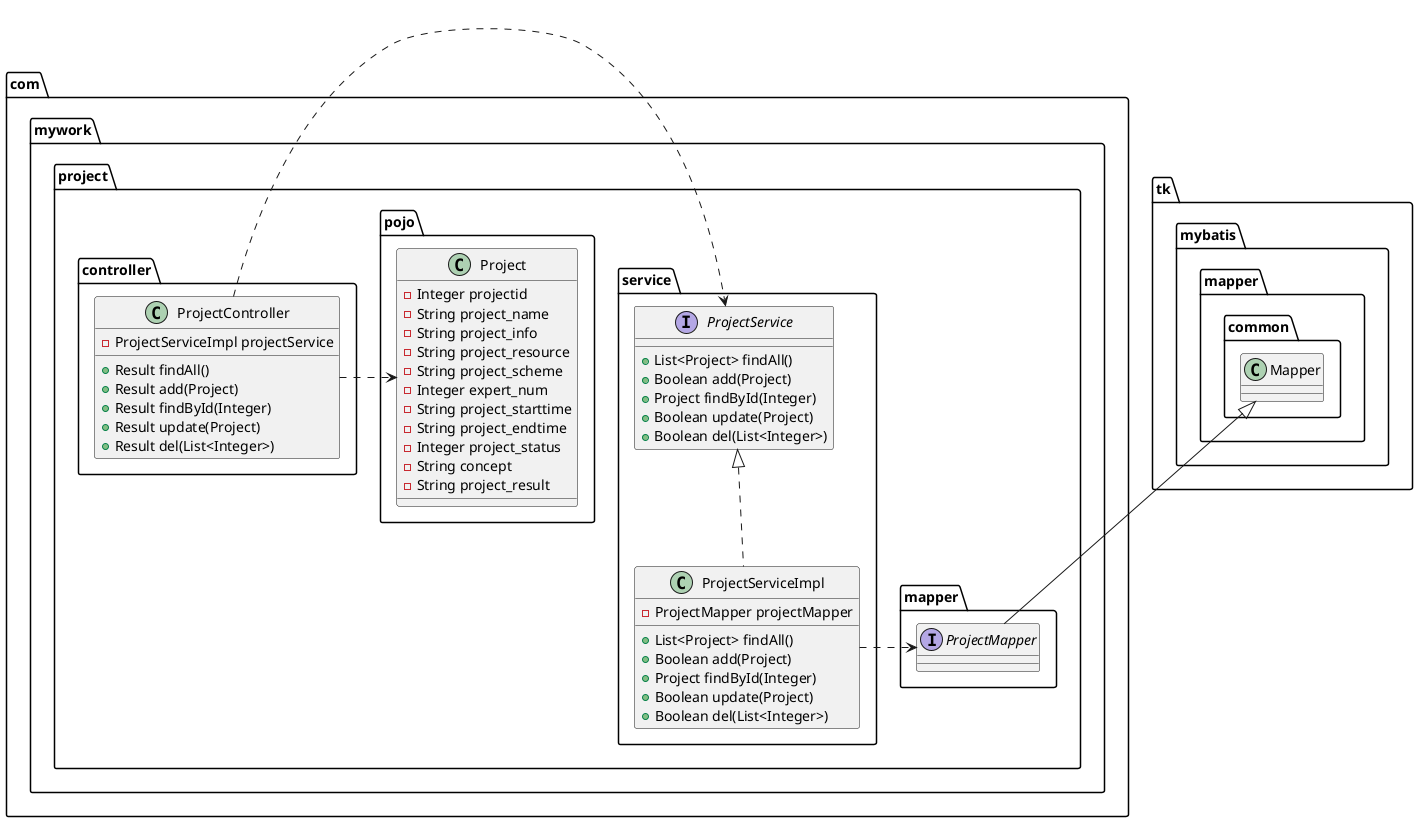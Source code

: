 @startuml
interface com.mywork.project.mapper.ProjectMapper {
}
interface com.mywork.project.service.ProjectService {
+ List<Project> findAll()
+ Boolean add(Project)
+ Project findById(Integer)
+ Boolean update(Project)
+ Boolean del(List<Integer>)
}
class com.mywork.project.pojo.Project {
- Integer projectid
- String project_name
- String project_info
- String project_resource
- String project_scheme
- Integer expert_num
- String project_starttime
- String project_endtime
- Integer project_status
- String concept
- String project_result

}
class com.mywork.project.service.ProjectServiceImpl {
- ProjectMapper projectMapper
+ List<Project> findAll()
+ Boolean add(Project)
+ Project findById(Integer)
+ Boolean update(Project)
+ Boolean del(List<Integer>)
}
class com.mywork.project.controller.ProjectController {
- ProjectServiceImpl projectService
+ Result findAll()
+ Result add(Project)
+ Result findById(Integer)
+ Result update(Project)
+ Result del(List<Integer>)
}
com.mywork.project.pojo.Project -[hidden]> com.mywork.project.controller.ProjectController
com.mywork.project.controller.ProjectController ..> com.mywork.project.pojo.Project
com.mywork.project.controller.ProjectController ..> com.mywork.project.service.ProjectService
com.mywork.project.service.ProjectServiceImpl ..>  com.mywork.project.mapper.ProjectMapper
com.mywork.project.mapper.ProjectMapper -[hidden]>  com.mywork.project.service.ProjectServiceImpl
com.mywork.project.controller.ProjectController -[hidden]>  com.mywork.project.service.ProjectService
tk.mybatis.mapper.common.Mapper <|-- com.mywork.project.mapper.ProjectMapper
com.mywork.project.service.ProjectService <|.. com.mywork.project.service.ProjectServiceImpl
@enduml